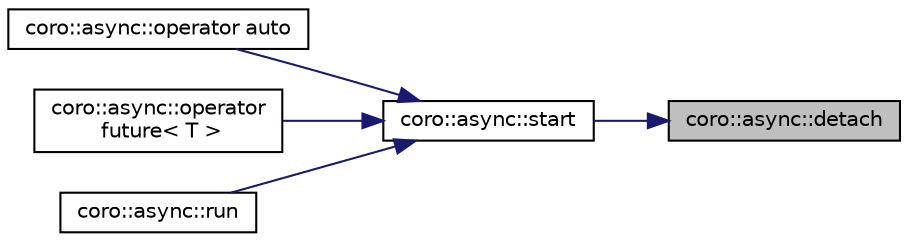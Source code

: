 digraph "coro::async::detach"
{
 // LATEX_PDF_SIZE
  edge [fontname="Helvetica",fontsize="10",labelfontname="Helvetica",labelfontsize="10"];
  node [fontname="Helvetica",fontsize="10",shape=record];
  rankdir="RL";
  Node1 [label="coro::async::detach",height=0.2,width=0.4,color="black", fillcolor="grey75", style="filled", fontcolor="black",tooltip="Run coroutine detached."];
  Node1 -> Node2 [dir="back",color="midnightblue",fontsize="10",style="solid",fontname="Helvetica"];
  Node2 [label="coro::async::start",height=0.2,width=0.4,color="black", fillcolor="white", style="filled",URL="$classcoro_1_1async_ae5632c77cf6c16f6d5dacc3f1a63063b.html#ae5632c77cf6c16f6d5dacc3f1a63063b",tooltip="Start coroutine and return future."];
  Node2 -> Node3 [dir="back",color="midnightblue",fontsize="10",style="solid",fontname="Helvetica"];
  Node3 [label="coro::async::operator auto",height=0.2,width=0.4,color="black", fillcolor="white", style="filled",URL="$classcoro_1_1async_abb2c47b7d5520cc43e6b64a53f7e575e.html#abb2c47b7d5520cc43e6b64a53f7e575e",tooltip="synchronous wait for value"];
  Node2 -> Node4 [dir="back",color="midnightblue",fontsize="10",style="solid",fontname="Helvetica"];
  Node4 [label="coro::async::operator\l future\< T \>",height=0.2,width=0.4,color="black", fillcolor="white", style="filled",URL="$classcoro_1_1async_aac92597c5953737b2e911d8f7d5c88f8.html#aac92597c5953737b2e911d8f7d5c88f8",tooltip="convert to future"];
  Node2 -> Node5 [dir="back",color="midnightblue",fontsize="10",style="solid",fontname="Helvetica"];
  Node5 [label="coro::async::run",height=0.2,width=0.4,color="black", fillcolor="white", style="filled",URL="$classcoro_1_1async_a5e257c745ec009aad26b4ad59804398d.html#a5e257c745ec009aad26b4ad59804398d",tooltip="run synchronously"];
}
